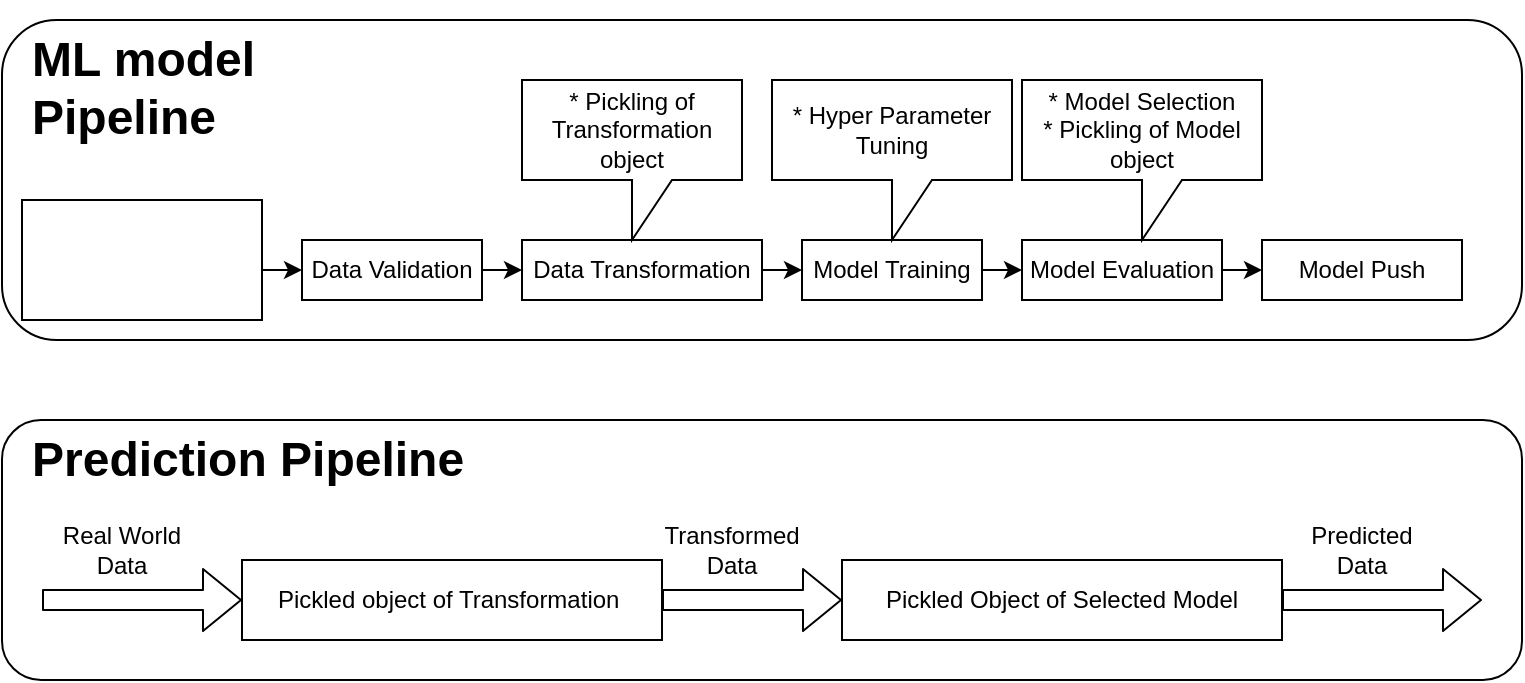 <mxfile>
    <diagram id="WimlLxZadwrt_Gn7W2Bg" name="Page-1">
        <mxGraphModel dx="974" dy="325" grid="1" gridSize="10" guides="1" tooltips="1" connect="1" arrows="1" fold="1" page="1" pageScale="1" pageWidth="850" pageHeight="1100" math="0" shadow="0">
            <root>
                <mxCell id="0"/>
                <mxCell id="1" parent="0"/>
                <mxCell id="3" value="" style="rounded=1;whiteSpace=wrap;html=1;arcSize=17;" parent="1" vertex="1">
                    <mxGeometry x="30" y="110" width="760" height="160" as="geometry"/>
                </mxCell>
                <mxCell id="2" value="Data Ingestion" style="rounded=0;whiteSpace=wrap;html=1;" parent="1" vertex="1">
                    <mxGeometry x="60" y="220" width="100" height="30" as="geometry"/>
                </mxCell>
                <mxCell id="4" value="Data Validation" style="rounded=0;whiteSpace=wrap;html=1;" parent="1" vertex="1">
                    <mxGeometry x="180" y="220" width="90" height="30" as="geometry"/>
                </mxCell>
                <mxCell id="5" value="Data Transformation" style="rounded=0;whiteSpace=wrap;html=1;" parent="1" vertex="1">
                    <mxGeometry x="290" y="220" width="120" height="30" as="geometry"/>
                </mxCell>
                <mxCell id="6" value="Model Training" style="rounded=0;whiteSpace=wrap;html=1;" parent="1" vertex="1">
                    <mxGeometry x="430" y="220" width="90" height="30" as="geometry"/>
                </mxCell>
                <mxCell id="7" value="Model Evaluation" style="rounded=0;whiteSpace=wrap;html=1;" parent="1" vertex="1">
                    <mxGeometry x="540" y="220" width="100" height="30" as="geometry"/>
                </mxCell>
                <mxCell id="8" value="Model Push" style="rounded=0;whiteSpace=wrap;html=1;" parent="1" vertex="1">
                    <mxGeometry x="660" y="220" width="100" height="30" as="geometry"/>
                </mxCell>
                <mxCell id="9" value="" style="endArrow=classic;html=1;entryX=0;entryY=0.5;entryDx=0;entryDy=0;exitX=1;exitY=0.5;exitDx=0;exitDy=0;" parent="1" source="2" target="4" edge="1">
                    <mxGeometry width="50" height="50" relative="1" as="geometry">
                        <mxPoint x="160" y="250" as="sourcePoint"/>
                        <mxPoint x="230" y="170" as="targetPoint"/>
                        <Array as="points"/>
                    </mxGeometry>
                </mxCell>
                <mxCell id="10" value="" style="endArrow=classic;html=1;entryX=0;entryY=0.5;entryDx=0;entryDy=0;exitX=1;exitY=0.5;exitDx=0;exitDy=0;" parent="1" source="4" target="5" edge="1">
                    <mxGeometry width="50" height="50" relative="1" as="geometry">
                        <mxPoint x="270" y="240" as="sourcePoint"/>
                        <mxPoint x="320" y="190" as="targetPoint"/>
                    </mxGeometry>
                </mxCell>
                <mxCell id="11" value="" style="endArrow=classic;html=1;exitX=1;exitY=0.5;exitDx=0;exitDy=0;entryX=0;entryY=0.5;entryDx=0;entryDy=0;" parent="1" source="5" target="6" edge="1">
                    <mxGeometry width="50" height="50" relative="1" as="geometry">
                        <mxPoint x="440" y="200" as="sourcePoint"/>
                        <mxPoint x="490" y="150" as="targetPoint"/>
                    </mxGeometry>
                </mxCell>
                <mxCell id="12" value="" style="endArrow=classic;html=1;entryX=0;entryY=0.5;entryDx=0;entryDy=0;exitX=1;exitY=0.5;exitDx=0;exitDy=0;" parent="1" source="6" target="7" edge="1">
                    <mxGeometry width="50" height="50" relative="1" as="geometry">
                        <mxPoint x="520" y="240" as="sourcePoint"/>
                        <mxPoint x="490" y="150" as="targetPoint"/>
                    </mxGeometry>
                </mxCell>
                <mxCell id="13" value="" style="endArrow=classic;html=1;exitX=1;exitY=0.5;exitDx=0;exitDy=0;entryX=0;entryY=0.5;entryDx=0;entryDy=0;" parent="1" source="7" target="8" edge="1">
                    <mxGeometry width="50" height="50" relative="1" as="geometry">
                        <mxPoint x="440" y="200" as="sourcePoint"/>
                        <mxPoint x="490" y="150" as="targetPoint"/>
                    </mxGeometry>
                </mxCell>
                <mxCell id="15" value="* Pickling of Transformation object" style="shape=callout;whiteSpace=wrap;html=1;perimeter=calloutPerimeter;" parent="1" vertex="1">
                    <mxGeometry x="290" y="140" width="110" height="80" as="geometry"/>
                </mxCell>
                <mxCell id="16" value="* Hyper Parameter Tuning" style="shape=callout;whiteSpace=wrap;html=1;perimeter=calloutPerimeter;" parent="1" vertex="1">
                    <mxGeometry x="415" y="140" width="120" height="80" as="geometry"/>
                </mxCell>
                <mxCell id="17" value="* Model Selection&lt;br&gt;* Pickling of Model object" style="shape=callout;whiteSpace=wrap;html=1;perimeter=calloutPerimeter;" parent="1" vertex="1">
                    <mxGeometry x="540" y="140" width="120" height="80" as="geometry"/>
                </mxCell>
                <mxCell id="23" value="" style="rounded=1;whiteSpace=wrap;html=1;" parent="1" vertex="1">
                    <mxGeometry x="30" y="310" width="760" height="130" as="geometry"/>
                </mxCell>
                <mxCell id="26" value="&lt;h1&gt;Prediction Pipeline&lt;/h1&gt;" style="text;html=1;strokeColor=none;fillColor=none;spacing=5;spacingTop=-20;whiteSpace=wrap;overflow=hidden;rounded=0;" parent="1" vertex="1">
                    <mxGeometry x="40" y="310" width="270" height="120" as="geometry"/>
                </mxCell>
                <mxCell id="27" value="&lt;h1&gt;ML model Pipeline&lt;/h1&gt;" style="text;html=1;strokeColor=none;fillColor=none;spacing=5;spacingTop=-20;whiteSpace=wrap;overflow=hidden;rounded=0;" parent="1" vertex="1">
                    <mxGeometry x="40" y="110" width="190" height="120" as="geometry"/>
                </mxCell>
                <mxCell id="28" value="Pickled object of Transformation&amp;nbsp;" style="rounded=0;whiteSpace=wrap;html=1;" parent="1" vertex="1">
                    <mxGeometry x="150" y="380" width="210" height="40" as="geometry"/>
                </mxCell>
                <mxCell id="29" value="Pickled Object of Selected Model" style="rounded=0;whiteSpace=wrap;html=1;" parent="1" vertex="1">
                    <mxGeometry x="450" y="380" width="220" height="40" as="geometry"/>
                </mxCell>
                <mxCell id="32" value="" style="endArrow=classic;html=1;shape=flexArrow;" parent="1" target="28" edge="1">
                    <mxGeometry width="50" height="50" relative="1" as="geometry">
                        <mxPoint x="50" y="400" as="sourcePoint"/>
                        <mxPoint x="500" y="250" as="targetPoint"/>
                    </mxGeometry>
                </mxCell>
                <mxCell id="33" value="" style="endArrow=classic;html=1;shape=flexArrow;exitX=1;exitY=0.5;exitDx=0;exitDy=0;entryX=0;entryY=0.5;entryDx=0;entryDy=0;" parent="1" source="28" target="29" edge="1">
                    <mxGeometry width="50" height="50" relative="1" as="geometry">
                        <mxPoint x="450" y="300" as="sourcePoint"/>
                        <mxPoint x="500" y="250" as="targetPoint"/>
                    </mxGeometry>
                </mxCell>
                <mxCell id="34" value="" style="shape=flexArrow;endArrow=classic;html=1;exitX=1;exitY=0.5;exitDx=0;exitDy=0;" parent="1" source="29" edge="1">
                    <mxGeometry width="50" height="50" relative="1" as="geometry">
                        <mxPoint x="450" y="300" as="sourcePoint"/>
                        <mxPoint x="770" y="400" as="targetPoint"/>
                    </mxGeometry>
                </mxCell>
                <mxCell id="35" value="Real World Data" style="text;html=1;strokeColor=none;fillColor=none;align=center;verticalAlign=middle;whiteSpace=wrap;rounded=0;" parent="1" vertex="1">
                    <mxGeometry x="50" y="360" width="80" height="30" as="geometry"/>
                </mxCell>
                <mxCell id="36" value="Transformed Data" style="text;html=1;strokeColor=none;fillColor=none;align=center;verticalAlign=middle;whiteSpace=wrap;rounded=0;" parent="1" vertex="1">
                    <mxGeometry x="365" y="360" width="60" height="30" as="geometry"/>
                </mxCell>
                <mxCell id="37" value="Predicted Data" style="text;html=1;strokeColor=none;fillColor=none;align=center;verticalAlign=middle;whiteSpace=wrap;rounded=0;" parent="1" vertex="1">
                    <mxGeometry x="680" y="360" width="60" height="30" as="geometry"/>
                </mxCell>
                <mxCell id="38" value="" style="whiteSpace=wrap;html=1;" parent="1" vertex="1">
                    <mxGeometry x="40" y="200" width="120" height="60" as="geometry"/>
                </mxCell>
            </root>
        </mxGraphModel>
    </diagram>
</mxfile>